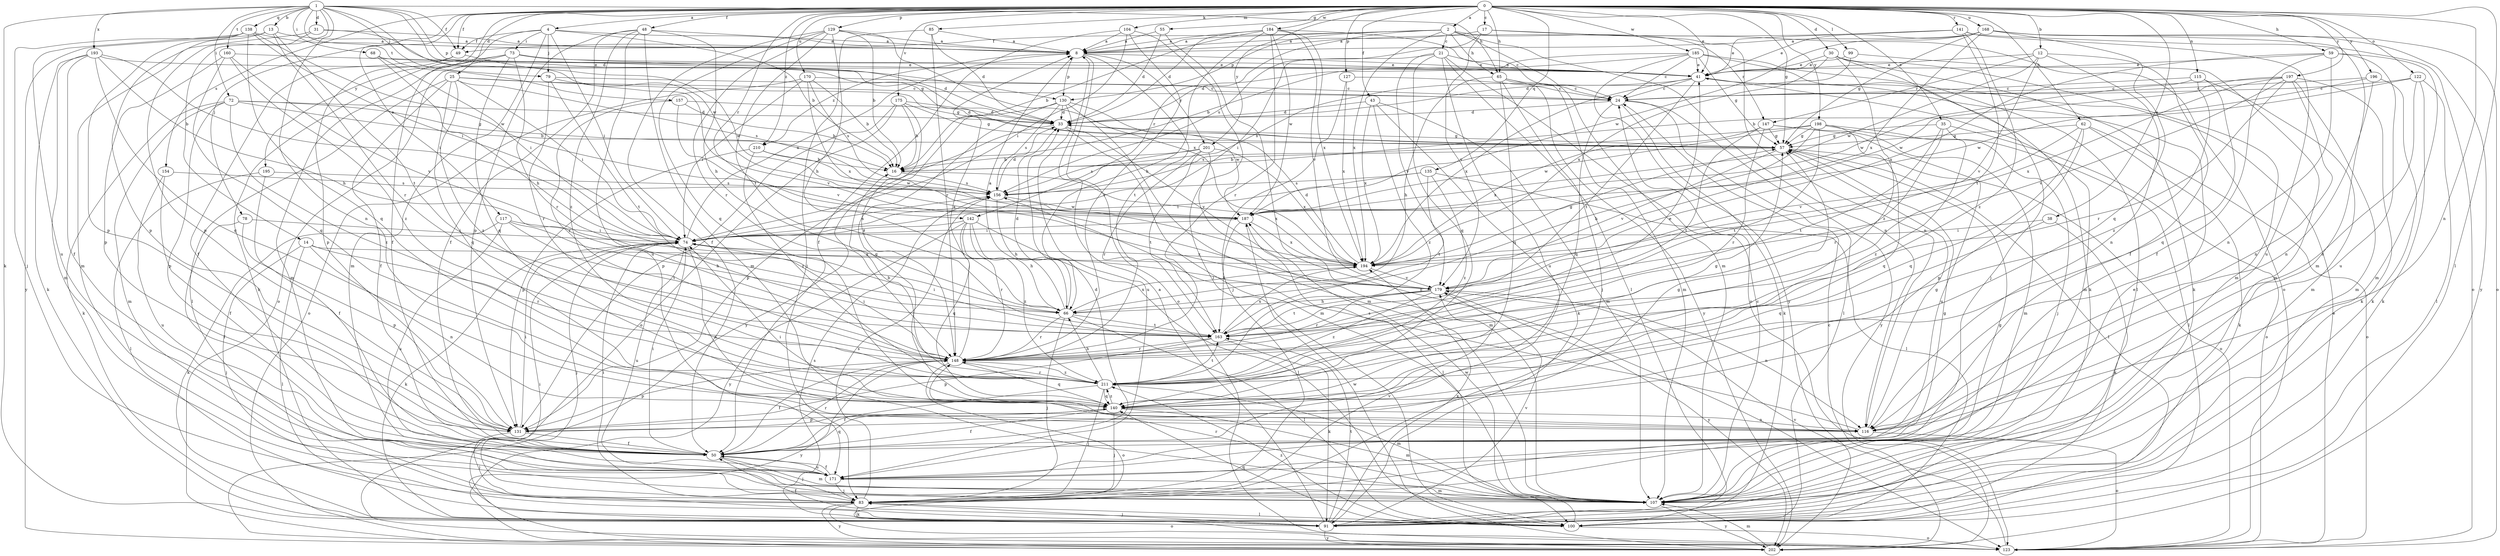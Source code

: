 strict digraph  {
0;
1;
2;
4;
8;
12;
13;
14;
16;
17;
21;
24;
25;
30;
31;
33;
35;
38;
41;
43;
48;
49;
50;
55;
57;
59;
62;
65;
66;
68;
72;
73;
74;
78;
79;
83;
85;
91;
99;
100;
104;
107;
115;
116;
117;
122;
123;
127;
129;
130;
131;
135;
138;
140;
141;
142;
147;
148;
154;
156;
157;
160;
163;
168;
170;
171;
175;
179;
184;
185;
187;
193;
194;
195;
196;
197;
198;
201;
202;
210;
211;
0 -> 2  [label=a];
0 -> 4  [label=a];
0 -> 12  [label=b];
0 -> 17  [label=c];
0 -> 25  [label=d];
0 -> 30  [label=d];
0 -> 35  [label=e];
0 -> 38  [label=e];
0 -> 41  [label=e];
0 -> 43  [label=f];
0 -> 48  [label=f];
0 -> 49  [label=f];
0 -> 55  [label=g];
0 -> 57  [label=g];
0 -> 59  [label=h];
0 -> 62  [label=h];
0 -> 65  [label=h];
0 -> 78  [label=j];
0 -> 85  [label=k];
0 -> 99  [label=l];
0 -> 100  [label=l];
0 -> 104  [label=m];
0 -> 115  [label=n];
0 -> 116  [label=n];
0 -> 117  [label=o];
0 -> 122  [label=o];
0 -> 127  [label=p];
0 -> 129  [label=p];
0 -> 135  [label=q];
0 -> 141  [label=r];
0 -> 142  [label=r];
0 -> 154  [label=s];
0 -> 168  [label=u];
0 -> 170  [label=u];
0 -> 175  [label=v];
0 -> 184  [label=w];
0 -> 185  [label=w];
0 -> 195  [label=y];
0 -> 196  [label=y];
0 -> 197  [label=y];
0 -> 198  [label=y];
0 -> 201  [label=y];
0 -> 210  [label=z];
1 -> 13  [label=b];
1 -> 14  [label=b];
1 -> 31  [label=d];
1 -> 33  [label=d];
1 -> 49  [label=f];
1 -> 65  [label=h];
1 -> 68  [label=i];
1 -> 72  [label=i];
1 -> 79  [label=j];
1 -> 91  [label=k];
1 -> 116  [label=n];
1 -> 130  [label=p];
1 -> 138  [label=q];
1 -> 157  [label=t];
1 -> 160  [label=t];
1 -> 187  [label=w];
1 -> 193  [label=x];
2 -> 8  [label=a];
2 -> 21  [label=c];
2 -> 49  [label=f];
2 -> 65  [label=h];
2 -> 107  [label=m];
2 -> 116  [label=n];
2 -> 130  [label=p];
2 -> 142  [label=r];
2 -> 147  [label=r];
2 -> 194  [label=x];
4 -> 8  [label=a];
4 -> 16  [label=b];
4 -> 49  [label=f];
4 -> 50  [label=f];
4 -> 73  [label=i];
4 -> 74  [label=i];
4 -> 79  [label=j];
4 -> 107  [label=m];
8 -> 41  [label=e];
8 -> 123  [label=o];
8 -> 130  [label=p];
8 -> 163  [label=t];
8 -> 201  [label=y];
8 -> 210  [label=z];
12 -> 41  [label=e];
12 -> 50  [label=f];
12 -> 116  [label=n];
12 -> 147  [label=r];
12 -> 179  [label=v];
12 -> 187  [label=w];
13 -> 8  [label=a];
13 -> 131  [label=p];
13 -> 148  [label=r];
13 -> 163  [label=t];
13 -> 202  [label=y];
14 -> 83  [label=j];
14 -> 100  [label=l];
14 -> 116  [label=n];
14 -> 148  [label=r];
14 -> 194  [label=x];
16 -> 156  [label=s];
16 -> 194  [label=x];
17 -> 8  [label=a];
17 -> 116  [label=n];
17 -> 123  [label=o];
17 -> 156  [label=s];
17 -> 179  [label=v];
21 -> 41  [label=e];
21 -> 74  [label=i];
21 -> 100  [label=l];
21 -> 123  [label=o];
21 -> 140  [label=q];
21 -> 171  [label=u];
21 -> 179  [label=v];
24 -> 33  [label=d];
24 -> 91  [label=k];
24 -> 100  [label=l];
24 -> 140  [label=q];
24 -> 202  [label=y];
25 -> 24  [label=c];
25 -> 50  [label=f];
25 -> 57  [label=g];
25 -> 74  [label=i];
25 -> 100  [label=l];
25 -> 140  [label=q];
25 -> 156  [label=s];
25 -> 211  [label=z];
30 -> 41  [label=e];
30 -> 83  [label=j];
30 -> 91  [label=k];
30 -> 107  [label=m];
30 -> 194  [label=x];
30 -> 211  [label=z];
31 -> 8  [label=a];
31 -> 57  [label=g];
31 -> 107  [label=m];
31 -> 131  [label=p];
33 -> 57  [label=g];
33 -> 107  [label=m];
33 -> 131  [label=p];
33 -> 179  [label=v];
35 -> 57  [label=g];
35 -> 123  [label=o];
35 -> 148  [label=r];
35 -> 163  [label=t];
35 -> 211  [label=z];
38 -> 74  [label=i];
38 -> 91  [label=k];
38 -> 140  [label=q];
41 -> 24  [label=c];
41 -> 107  [label=m];
41 -> 156  [label=s];
41 -> 163  [label=t];
41 -> 194  [label=x];
43 -> 33  [label=d];
43 -> 91  [label=k];
43 -> 107  [label=m];
43 -> 194  [label=x];
43 -> 211  [label=z];
48 -> 8  [label=a];
48 -> 50  [label=f];
48 -> 66  [label=h];
48 -> 107  [label=m];
48 -> 131  [label=p];
48 -> 171  [label=u];
48 -> 211  [label=z];
49 -> 50  [label=f];
49 -> 131  [label=p];
49 -> 187  [label=w];
50 -> 33  [label=d];
50 -> 74  [label=i];
50 -> 83  [label=j];
50 -> 107  [label=m];
50 -> 140  [label=q];
50 -> 148  [label=r];
50 -> 171  [label=u];
55 -> 8  [label=a];
55 -> 33  [label=d];
55 -> 123  [label=o];
57 -> 16  [label=b];
57 -> 100  [label=l];
57 -> 123  [label=o];
57 -> 179  [label=v];
59 -> 41  [label=e];
59 -> 50  [label=f];
59 -> 107  [label=m];
59 -> 116  [label=n];
59 -> 171  [label=u];
59 -> 194  [label=x];
62 -> 57  [label=g];
62 -> 91  [label=k];
62 -> 123  [label=o];
62 -> 131  [label=p];
62 -> 140  [label=q];
62 -> 179  [label=v];
65 -> 24  [label=c];
65 -> 66  [label=h];
65 -> 83  [label=j];
65 -> 107  [label=m];
65 -> 140  [label=q];
65 -> 202  [label=y];
66 -> 8  [label=a];
66 -> 33  [label=d];
66 -> 83  [label=j];
66 -> 100  [label=l];
66 -> 148  [label=r];
66 -> 163  [label=t];
66 -> 194  [label=x];
68 -> 41  [label=e];
68 -> 66  [label=h];
68 -> 74  [label=i];
72 -> 16  [label=b];
72 -> 33  [label=d];
72 -> 57  [label=g];
72 -> 91  [label=k];
72 -> 107  [label=m];
72 -> 131  [label=p];
72 -> 211  [label=z];
73 -> 33  [label=d];
73 -> 41  [label=e];
73 -> 91  [label=k];
73 -> 107  [label=m];
73 -> 123  [label=o];
73 -> 140  [label=q];
73 -> 148  [label=r];
74 -> 8  [label=a];
74 -> 83  [label=j];
74 -> 91  [label=k];
74 -> 116  [label=n];
74 -> 156  [label=s];
74 -> 171  [label=u];
74 -> 194  [label=x];
78 -> 50  [label=f];
78 -> 74  [label=i];
78 -> 131  [label=p];
79 -> 24  [label=c];
79 -> 148  [label=r];
79 -> 163  [label=t];
79 -> 179  [label=v];
83 -> 74  [label=i];
83 -> 91  [label=k];
83 -> 100  [label=l];
83 -> 123  [label=o];
83 -> 156  [label=s];
83 -> 179  [label=v];
83 -> 202  [label=y];
85 -> 8  [label=a];
85 -> 33  [label=d];
85 -> 83  [label=j];
85 -> 148  [label=r];
91 -> 8  [label=a];
91 -> 74  [label=i];
91 -> 83  [label=j];
91 -> 156  [label=s];
91 -> 163  [label=t];
91 -> 179  [label=v];
91 -> 194  [label=x];
91 -> 202  [label=y];
99 -> 33  [label=d];
99 -> 41  [label=e];
99 -> 107  [label=m];
100 -> 50  [label=f];
100 -> 123  [label=o];
100 -> 140  [label=q];
100 -> 187  [label=w];
100 -> 211  [label=z];
104 -> 8  [label=a];
104 -> 50  [label=f];
104 -> 74  [label=i];
104 -> 100  [label=l];
104 -> 148  [label=r];
107 -> 24  [label=c];
107 -> 41  [label=e];
107 -> 57  [label=g];
107 -> 148  [label=r];
107 -> 202  [label=y];
115 -> 24  [label=c];
115 -> 107  [label=m];
115 -> 140  [label=q];
115 -> 187  [label=w];
115 -> 211  [label=z];
116 -> 57  [label=g];
116 -> 74  [label=i];
116 -> 123  [label=o];
116 -> 156  [label=s];
117 -> 66  [label=h];
117 -> 74  [label=i];
117 -> 91  [label=k];
117 -> 163  [label=t];
117 -> 171  [label=u];
122 -> 24  [label=c];
122 -> 91  [label=k];
122 -> 100  [label=l];
122 -> 116  [label=n];
122 -> 187  [label=w];
123 -> 41  [label=e];
123 -> 179  [label=v];
127 -> 24  [label=c];
127 -> 83  [label=j];
127 -> 194  [label=x];
129 -> 8  [label=a];
129 -> 16  [label=b];
129 -> 50  [label=f];
129 -> 66  [label=h];
129 -> 140  [label=q];
129 -> 148  [label=r];
129 -> 163  [label=t];
129 -> 194  [label=x];
130 -> 33  [label=d];
130 -> 107  [label=m];
130 -> 140  [label=q];
130 -> 156  [label=s];
130 -> 171  [label=u];
130 -> 187  [label=w];
130 -> 202  [label=y];
131 -> 50  [label=f];
131 -> 57  [label=g];
131 -> 74  [label=i];
131 -> 83  [label=j];
135 -> 74  [label=i];
135 -> 100  [label=l];
135 -> 156  [label=s];
135 -> 163  [label=t];
135 -> 211  [label=z];
138 -> 8  [label=a];
138 -> 74  [label=i];
138 -> 83  [label=j];
138 -> 131  [label=p];
138 -> 140  [label=q];
138 -> 171  [label=u];
138 -> 187  [label=w];
140 -> 50  [label=f];
140 -> 83  [label=j];
140 -> 107  [label=m];
140 -> 116  [label=n];
140 -> 131  [label=p];
140 -> 211  [label=z];
141 -> 8  [label=a];
141 -> 41  [label=e];
141 -> 123  [label=o];
141 -> 163  [label=t];
141 -> 171  [label=u];
141 -> 211  [label=z];
142 -> 66  [label=h];
142 -> 74  [label=i];
142 -> 100  [label=l];
142 -> 140  [label=q];
142 -> 148  [label=r];
142 -> 202  [label=y];
142 -> 211  [label=z];
147 -> 57  [label=g];
147 -> 107  [label=m];
147 -> 148  [label=r];
147 -> 163  [label=t];
147 -> 171  [label=u];
147 -> 194  [label=x];
148 -> 8  [label=a];
148 -> 41  [label=e];
148 -> 50  [label=f];
148 -> 74  [label=i];
148 -> 123  [label=o];
148 -> 131  [label=p];
148 -> 140  [label=q];
148 -> 202  [label=y];
148 -> 211  [label=z];
154 -> 50  [label=f];
154 -> 156  [label=s];
154 -> 171  [label=u];
156 -> 33  [label=d];
156 -> 66  [label=h];
156 -> 187  [label=w];
157 -> 16  [label=b];
157 -> 33  [label=d];
157 -> 148  [label=r];
157 -> 179  [label=v];
160 -> 41  [label=e];
160 -> 131  [label=p];
160 -> 140  [label=q];
160 -> 179  [label=v];
160 -> 211  [label=z];
163 -> 74  [label=i];
163 -> 91  [label=k];
163 -> 131  [label=p];
163 -> 148  [label=r];
163 -> 194  [label=x];
168 -> 8  [label=a];
168 -> 41  [label=e];
168 -> 57  [label=g];
168 -> 107  [label=m];
168 -> 123  [label=o];
168 -> 140  [label=q];
168 -> 187  [label=w];
168 -> 194  [label=x];
168 -> 202  [label=y];
170 -> 16  [label=b];
170 -> 24  [label=c];
170 -> 74  [label=i];
170 -> 123  [label=o];
170 -> 156  [label=s];
170 -> 194  [label=x];
171 -> 50  [label=f];
171 -> 57  [label=g];
171 -> 83  [label=j];
171 -> 107  [label=m];
175 -> 16  [label=b];
175 -> 33  [label=d];
175 -> 57  [label=g];
175 -> 123  [label=o];
175 -> 131  [label=p];
175 -> 148  [label=r];
179 -> 66  [label=h];
179 -> 116  [label=n];
179 -> 148  [label=r];
179 -> 163  [label=t];
179 -> 202  [label=y];
179 -> 211  [label=z];
184 -> 8  [label=a];
184 -> 16  [label=b];
184 -> 24  [label=c];
184 -> 33  [label=d];
184 -> 66  [label=h];
184 -> 148  [label=r];
184 -> 179  [label=v];
184 -> 187  [label=w];
184 -> 194  [label=x];
185 -> 16  [label=b];
185 -> 24  [label=c];
185 -> 33  [label=d];
185 -> 41  [label=e];
185 -> 57  [label=g];
185 -> 91  [label=k];
185 -> 100  [label=l];
185 -> 202  [label=y];
187 -> 74  [label=i];
187 -> 100  [label=l];
187 -> 163  [label=t];
187 -> 194  [label=x];
193 -> 41  [label=e];
193 -> 50  [label=f];
193 -> 66  [label=h];
193 -> 74  [label=i];
193 -> 91  [label=k];
193 -> 107  [label=m];
193 -> 140  [label=q];
194 -> 33  [label=d];
194 -> 57  [label=g];
194 -> 179  [label=v];
195 -> 50  [label=f];
195 -> 100  [label=l];
195 -> 156  [label=s];
196 -> 16  [label=b];
196 -> 24  [label=c];
196 -> 91  [label=k];
196 -> 116  [label=n];
197 -> 24  [label=c];
197 -> 91  [label=k];
197 -> 107  [label=m];
197 -> 116  [label=n];
197 -> 148  [label=r];
197 -> 179  [label=v];
197 -> 187  [label=w];
197 -> 194  [label=x];
198 -> 57  [label=g];
198 -> 66  [label=h];
198 -> 83  [label=j];
198 -> 100  [label=l];
198 -> 140  [label=q];
198 -> 156  [label=s];
198 -> 163  [label=t];
198 -> 187  [label=w];
201 -> 16  [label=b];
201 -> 107  [label=m];
201 -> 148  [label=r];
201 -> 156  [label=s];
201 -> 163  [label=t];
201 -> 194  [label=x];
202 -> 24  [label=c];
202 -> 107  [label=m];
202 -> 187  [label=w];
210 -> 16  [label=b];
210 -> 131  [label=p];
210 -> 187  [label=w];
210 -> 211  [label=z];
211 -> 16  [label=b];
211 -> 50  [label=f];
211 -> 57  [label=g];
211 -> 66  [label=h];
211 -> 83  [label=j];
211 -> 107  [label=m];
211 -> 140  [label=q];
211 -> 148  [label=r];
211 -> 163  [label=t];
}

